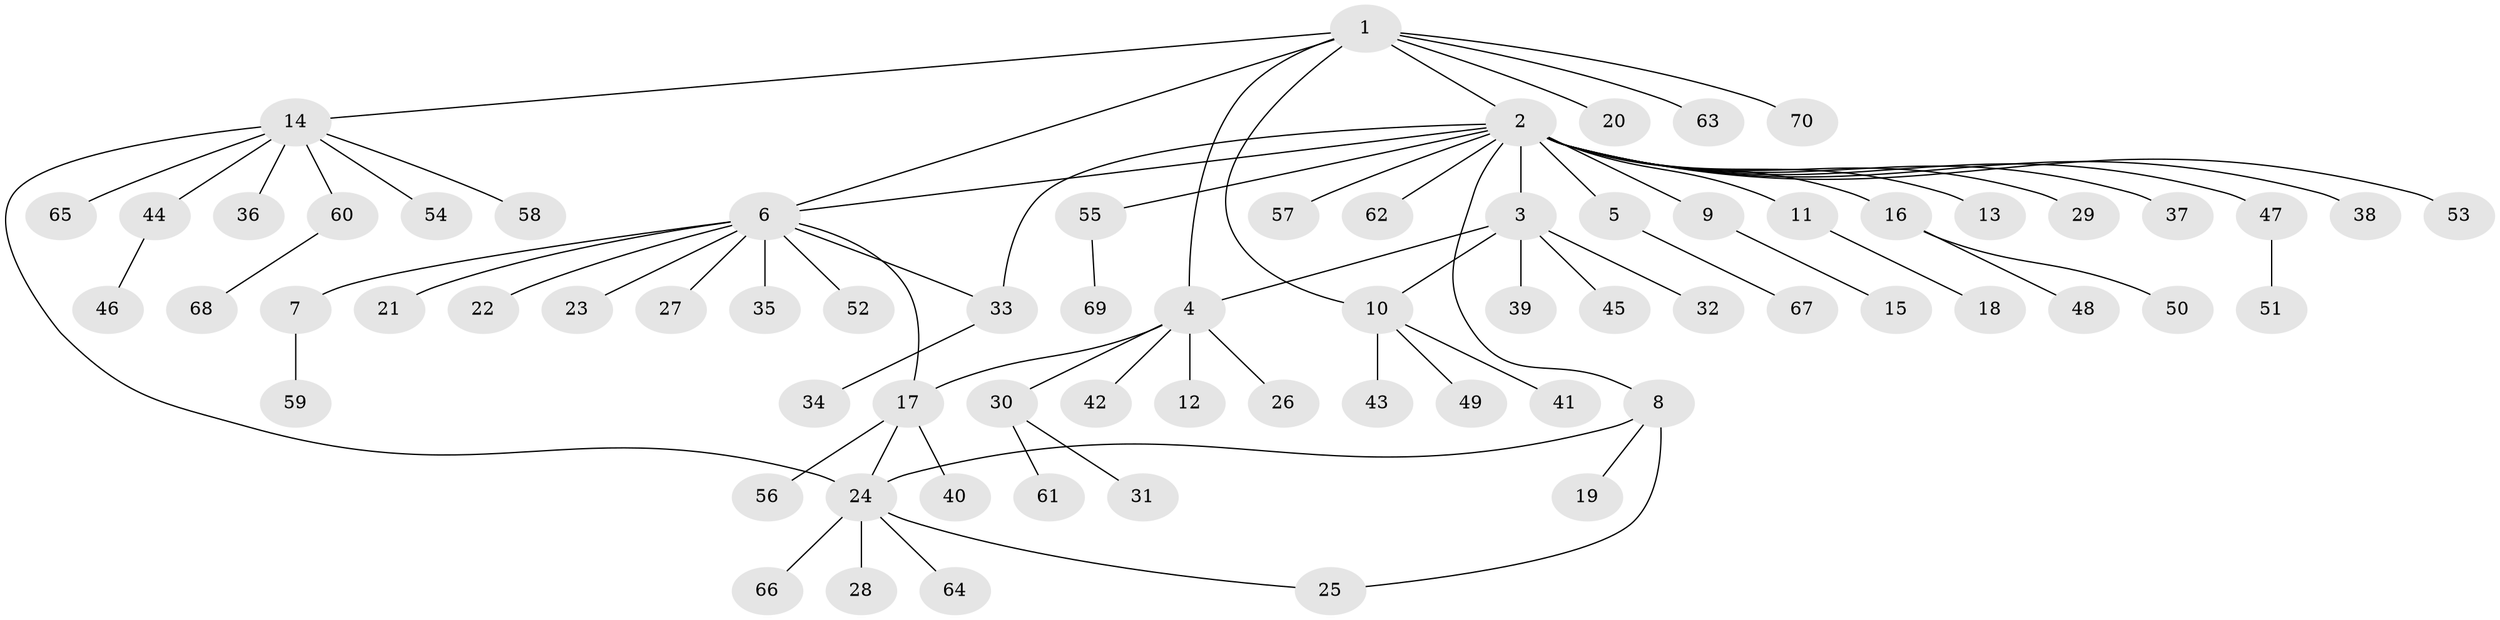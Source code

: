 // Generated by graph-tools (version 1.1) at 2025/49/03/09/25 03:49:54]
// undirected, 70 vertices, 77 edges
graph export_dot {
graph [start="1"]
  node [color=gray90,style=filled];
  1;
  2;
  3;
  4;
  5;
  6;
  7;
  8;
  9;
  10;
  11;
  12;
  13;
  14;
  15;
  16;
  17;
  18;
  19;
  20;
  21;
  22;
  23;
  24;
  25;
  26;
  27;
  28;
  29;
  30;
  31;
  32;
  33;
  34;
  35;
  36;
  37;
  38;
  39;
  40;
  41;
  42;
  43;
  44;
  45;
  46;
  47;
  48;
  49;
  50;
  51;
  52;
  53;
  54;
  55;
  56;
  57;
  58;
  59;
  60;
  61;
  62;
  63;
  64;
  65;
  66;
  67;
  68;
  69;
  70;
  1 -- 2;
  1 -- 4;
  1 -- 6;
  1 -- 10;
  1 -- 14;
  1 -- 20;
  1 -- 63;
  1 -- 70;
  2 -- 3;
  2 -- 5;
  2 -- 6;
  2 -- 8;
  2 -- 9;
  2 -- 11;
  2 -- 13;
  2 -- 16;
  2 -- 29;
  2 -- 33;
  2 -- 37;
  2 -- 38;
  2 -- 47;
  2 -- 53;
  2 -- 55;
  2 -- 57;
  2 -- 62;
  3 -- 4;
  3 -- 10;
  3 -- 32;
  3 -- 39;
  3 -- 45;
  4 -- 12;
  4 -- 17;
  4 -- 26;
  4 -- 30;
  4 -- 42;
  5 -- 67;
  6 -- 7;
  6 -- 17;
  6 -- 21;
  6 -- 22;
  6 -- 23;
  6 -- 27;
  6 -- 33;
  6 -- 35;
  6 -- 52;
  7 -- 59;
  8 -- 19;
  8 -- 24;
  8 -- 25;
  9 -- 15;
  10 -- 41;
  10 -- 43;
  10 -- 49;
  11 -- 18;
  14 -- 24;
  14 -- 36;
  14 -- 44;
  14 -- 54;
  14 -- 58;
  14 -- 60;
  14 -- 65;
  16 -- 48;
  16 -- 50;
  17 -- 24;
  17 -- 40;
  17 -- 56;
  24 -- 25;
  24 -- 28;
  24 -- 64;
  24 -- 66;
  30 -- 31;
  30 -- 61;
  33 -- 34;
  44 -- 46;
  47 -- 51;
  55 -- 69;
  60 -- 68;
}
